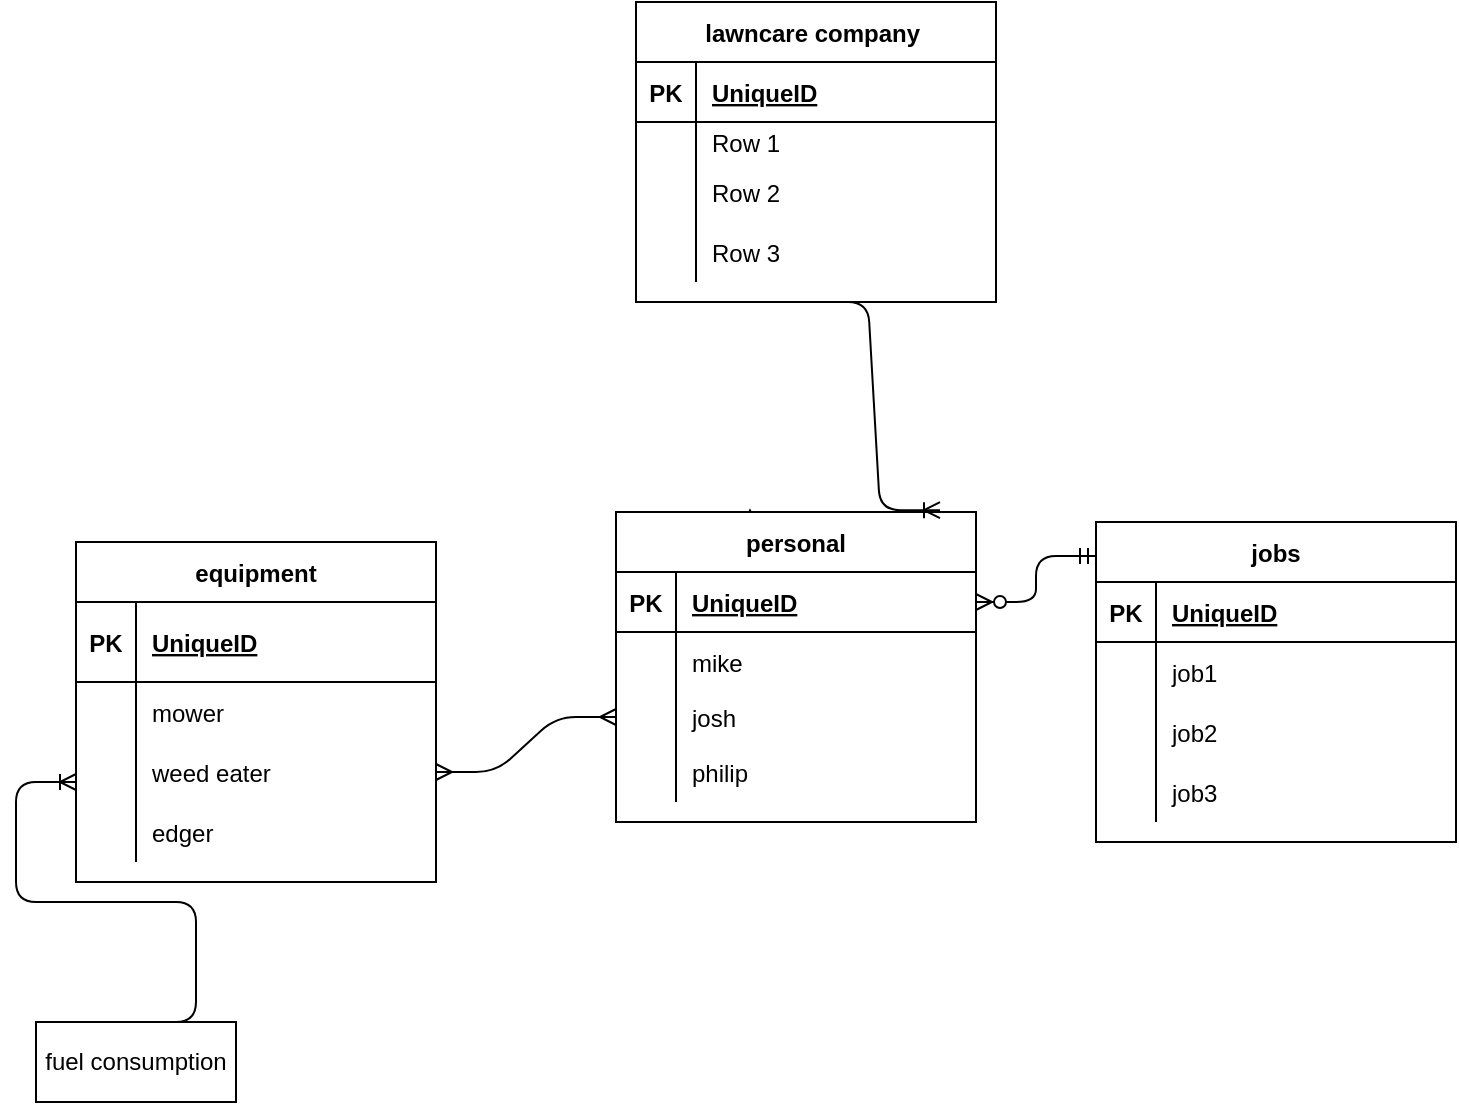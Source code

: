 <mxfile version="14.4.6" type="github">
  <diagram id="IyqJfg2l3HKBQ_KnVfjA" name="Page-1">
    <mxGraphModel dx="2272" dy="794" grid="1" gridSize="10" guides="1" tooltips="1" connect="1" arrows="1" fold="1" page="1" pageScale="1" pageWidth="850" pageHeight="1100" math="0" shadow="0">
      <root>
        <mxCell id="0" />
        <mxCell id="1" parent="0" />
        <mxCell id="uirbHqGQv4FEbiW8RKk9-1" value="lawncare company " style="shape=table;startSize=30;container=1;collapsible=1;childLayout=tableLayout;fixedRows=1;rowLines=0;fontStyle=1;align=center;resizeLast=1;" vertex="1" parent="1">
          <mxGeometry x="310" y="20" width="180" height="150" as="geometry" />
        </mxCell>
        <mxCell id="uirbHqGQv4FEbiW8RKk9-2" value="" style="shape=partialRectangle;collapsible=0;dropTarget=0;pointerEvents=0;fillColor=none;top=0;left=0;bottom=1;right=0;points=[[0,0.5],[1,0.5]];portConstraint=eastwest;" vertex="1" parent="uirbHqGQv4FEbiW8RKk9-1">
          <mxGeometry y="30" width="180" height="30" as="geometry" />
        </mxCell>
        <mxCell id="uirbHqGQv4FEbiW8RKk9-3" value="PK" style="shape=partialRectangle;connectable=0;fillColor=none;top=0;left=0;bottom=0;right=0;fontStyle=1;overflow=hidden;" vertex="1" parent="uirbHqGQv4FEbiW8RKk9-2">
          <mxGeometry width="30" height="30" as="geometry" />
        </mxCell>
        <mxCell id="uirbHqGQv4FEbiW8RKk9-4" value="UniqueID" style="shape=partialRectangle;connectable=0;fillColor=none;top=0;left=0;bottom=0;right=0;align=left;spacingLeft=6;fontStyle=5;overflow=hidden;" vertex="1" parent="uirbHqGQv4FEbiW8RKk9-2">
          <mxGeometry x="30" width="150" height="30" as="geometry" />
        </mxCell>
        <mxCell id="uirbHqGQv4FEbiW8RKk9-5" value="" style="shape=partialRectangle;collapsible=0;dropTarget=0;pointerEvents=0;fillColor=none;top=0;left=0;bottom=0;right=0;points=[[0,0.5],[1,0.5]];portConstraint=eastwest;" vertex="1" parent="uirbHqGQv4FEbiW8RKk9-1">
          <mxGeometry y="60" width="180" height="20" as="geometry" />
        </mxCell>
        <mxCell id="uirbHqGQv4FEbiW8RKk9-6" value="" style="shape=partialRectangle;connectable=0;fillColor=none;top=0;left=0;bottom=0;right=0;editable=1;overflow=hidden;" vertex="1" parent="uirbHqGQv4FEbiW8RKk9-5">
          <mxGeometry width="30" height="20" as="geometry" />
        </mxCell>
        <mxCell id="uirbHqGQv4FEbiW8RKk9-7" value="Row 1" style="shape=partialRectangle;connectable=0;fillColor=none;top=0;left=0;bottom=0;right=0;align=left;spacingLeft=6;overflow=hidden;" vertex="1" parent="uirbHqGQv4FEbiW8RKk9-5">
          <mxGeometry x="30" width="150" height="20" as="geometry" />
        </mxCell>
        <mxCell id="uirbHqGQv4FEbiW8RKk9-8" value="" style="shape=partialRectangle;collapsible=0;dropTarget=0;pointerEvents=0;fillColor=none;top=0;left=0;bottom=0;right=0;points=[[0,0.5],[1,0.5]];portConstraint=eastwest;" vertex="1" parent="uirbHqGQv4FEbiW8RKk9-1">
          <mxGeometry y="80" width="180" height="30" as="geometry" />
        </mxCell>
        <mxCell id="uirbHqGQv4FEbiW8RKk9-9" value="" style="shape=partialRectangle;connectable=0;fillColor=none;top=0;left=0;bottom=0;right=0;editable=1;overflow=hidden;" vertex="1" parent="uirbHqGQv4FEbiW8RKk9-8">
          <mxGeometry width="30" height="30" as="geometry" />
        </mxCell>
        <mxCell id="uirbHqGQv4FEbiW8RKk9-10" value="Row 2" style="shape=partialRectangle;connectable=0;fillColor=none;top=0;left=0;bottom=0;right=0;align=left;spacingLeft=6;overflow=hidden;" vertex="1" parent="uirbHqGQv4FEbiW8RKk9-8">
          <mxGeometry x="30" width="150" height="30" as="geometry" />
        </mxCell>
        <mxCell id="uirbHqGQv4FEbiW8RKk9-11" value="" style="shape=partialRectangle;collapsible=0;dropTarget=0;pointerEvents=0;fillColor=none;top=0;left=0;bottom=0;right=0;points=[[0,0.5],[1,0.5]];portConstraint=eastwest;" vertex="1" parent="uirbHqGQv4FEbiW8RKk9-1">
          <mxGeometry y="110" width="180" height="30" as="geometry" />
        </mxCell>
        <mxCell id="uirbHqGQv4FEbiW8RKk9-12" value="" style="shape=partialRectangle;connectable=0;fillColor=none;top=0;left=0;bottom=0;right=0;editable=1;overflow=hidden;" vertex="1" parent="uirbHqGQv4FEbiW8RKk9-11">
          <mxGeometry width="30" height="30" as="geometry" />
        </mxCell>
        <mxCell id="uirbHqGQv4FEbiW8RKk9-13" value="Row 3" style="shape=partialRectangle;connectable=0;fillColor=none;top=0;left=0;bottom=0;right=0;align=left;spacingLeft=6;overflow=hidden;" vertex="1" parent="uirbHqGQv4FEbiW8RKk9-11">
          <mxGeometry x="30" width="150" height="30" as="geometry" />
        </mxCell>
        <mxCell id="uirbHqGQv4FEbiW8RKk9-14" value="equipment" style="shape=table;startSize=30;container=1;collapsible=1;childLayout=tableLayout;fixedRows=1;rowLines=0;fontStyle=1;align=center;resizeLast=1;" vertex="1" parent="1">
          <mxGeometry x="30" y="290" width="180" height="170" as="geometry" />
        </mxCell>
        <mxCell id="uirbHqGQv4FEbiW8RKk9-15" value="" style="shape=partialRectangle;collapsible=0;dropTarget=0;pointerEvents=0;fillColor=none;top=0;left=0;bottom=1;right=0;points=[[0,0.5],[1,0.5]];portConstraint=eastwest;" vertex="1" parent="uirbHqGQv4FEbiW8RKk9-14">
          <mxGeometry y="30" width="180" height="40" as="geometry" />
        </mxCell>
        <mxCell id="uirbHqGQv4FEbiW8RKk9-16" value="PK" style="shape=partialRectangle;connectable=0;fillColor=none;top=0;left=0;bottom=0;right=0;fontStyle=1;overflow=hidden;" vertex="1" parent="uirbHqGQv4FEbiW8RKk9-15">
          <mxGeometry width="30" height="40" as="geometry" />
        </mxCell>
        <mxCell id="uirbHqGQv4FEbiW8RKk9-17" value="UniqueID" style="shape=partialRectangle;connectable=0;fillColor=none;top=0;left=0;bottom=0;right=0;align=left;spacingLeft=6;fontStyle=5;overflow=hidden;" vertex="1" parent="uirbHqGQv4FEbiW8RKk9-15">
          <mxGeometry x="30" width="150" height="40" as="geometry" />
        </mxCell>
        <mxCell id="uirbHqGQv4FEbiW8RKk9-18" value="" style="shape=partialRectangle;collapsible=0;dropTarget=0;pointerEvents=0;fillColor=none;top=0;left=0;bottom=0;right=0;points=[[0,0.5],[1,0.5]];portConstraint=eastwest;" vertex="1" parent="uirbHqGQv4FEbiW8RKk9-14">
          <mxGeometry y="70" width="180" height="30" as="geometry" />
        </mxCell>
        <mxCell id="uirbHqGQv4FEbiW8RKk9-19" value="" style="shape=partialRectangle;connectable=0;fillColor=none;top=0;left=0;bottom=0;right=0;editable=1;overflow=hidden;" vertex="1" parent="uirbHqGQv4FEbiW8RKk9-18">
          <mxGeometry width="30" height="30" as="geometry" />
        </mxCell>
        <mxCell id="uirbHqGQv4FEbiW8RKk9-20" value="mower" style="shape=partialRectangle;connectable=0;fillColor=none;top=0;left=0;bottom=0;right=0;align=left;spacingLeft=6;overflow=hidden;" vertex="1" parent="uirbHqGQv4FEbiW8RKk9-18">
          <mxGeometry x="30" width="150" height="30" as="geometry" />
        </mxCell>
        <mxCell id="uirbHqGQv4FEbiW8RKk9-21" value="" style="shape=partialRectangle;collapsible=0;dropTarget=0;pointerEvents=0;fillColor=none;top=0;left=0;bottom=0;right=0;points=[[0,0.5],[1,0.5]];portConstraint=eastwest;" vertex="1" parent="uirbHqGQv4FEbiW8RKk9-14">
          <mxGeometry y="100" width="180" height="30" as="geometry" />
        </mxCell>
        <mxCell id="uirbHqGQv4FEbiW8RKk9-22" value="" style="shape=partialRectangle;connectable=0;fillColor=none;top=0;left=0;bottom=0;right=0;editable=1;overflow=hidden;" vertex="1" parent="uirbHqGQv4FEbiW8RKk9-21">
          <mxGeometry width="30" height="30" as="geometry" />
        </mxCell>
        <mxCell id="uirbHqGQv4FEbiW8RKk9-23" value="weed eater" style="shape=partialRectangle;connectable=0;fillColor=none;top=0;left=0;bottom=0;right=0;align=left;spacingLeft=6;overflow=hidden;" vertex="1" parent="uirbHqGQv4FEbiW8RKk9-21">
          <mxGeometry x="30" width="150" height="30" as="geometry" />
        </mxCell>
        <mxCell id="uirbHqGQv4FEbiW8RKk9-24" value="" style="shape=partialRectangle;collapsible=0;dropTarget=0;pointerEvents=0;fillColor=none;top=0;left=0;bottom=0;right=0;points=[[0,0.5],[1,0.5]];portConstraint=eastwest;" vertex="1" parent="uirbHqGQv4FEbiW8RKk9-14">
          <mxGeometry y="130" width="180" height="30" as="geometry" />
        </mxCell>
        <mxCell id="uirbHqGQv4FEbiW8RKk9-25" value="" style="shape=partialRectangle;connectable=0;fillColor=none;top=0;left=0;bottom=0;right=0;editable=1;overflow=hidden;" vertex="1" parent="uirbHqGQv4FEbiW8RKk9-24">
          <mxGeometry width="30" height="30" as="geometry" />
        </mxCell>
        <mxCell id="uirbHqGQv4FEbiW8RKk9-26" value="edger" style="shape=partialRectangle;connectable=0;fillColor=none;top=0;left=0;bottom=0;right=0;align=left;spacingLeft=6;overflow=hidden;" vertex="1" parent="uirbHqGQv4FEbiW8RKk9-24">
          <mxGeometry x="30" width="150" height="30" as="geometry" />
        </mxCell>
        <mxCell id="uirbHqGQv4FEbiW8RKk9-40" style="edgeStyle=orthogonalEdgeStyle;rounded=0;orthogonalLoop=1;jettySize=auto;html=1;exitX=0.5;exitY=0;exitDx=0;exitDy=0;entryX=0.372;entryY=-0.012;entryDx=0;entryDy=0;entryPerimeter=0;" edge="1" parent="1" source="uirbHqGQv4FEbiW8RKk9-27" target="uirbHqGQv4FEbiW8RKk9-27">
          <mxGeometry relative="1" as="geometry" />
        </mxCell>
        <mxCell id="uirbHqGQv4FEbiW8RKk9-41" value="jobs" style="shape=table;startSize=30;container=1;collapsible=1;childLayout=tableLayout;fixedRows=1;rowLines=0;fontStyle=1;align=center;resizeLast=1;" vertex="1" parent="1">
          <mxGeometry x="540" y="280" width="180" height="160" as="geometry" />
        </mxCell>
        <mxCell id="uirbHqGQv4FEbiW8RKk9-42" value="" style="shape=partialRectangle;collapsible=0;dropTarget=0;pointerEvents=0;fillColor=none;top=0;left=0;bottom=1;right=0;points=[[0,0.5],[1,0.5]];portConstraint=eastwest;" vertex="1" parent="uirbHqGQv4FEbiW8RKk9-41">
          <mxGeometry y="30" width="180" height="30" as="geometry" />
        </mxCell>
        <mxCell id="uirbHqGQv4FEbiW8RKk9-43" value="PK" style="shape=partialRectangle;connectable=0;fillColor=none;top=0;left=0;bottom=0;right=0;fontStyle=1;overflow=hidden;" vertex="1" parent="uirbHqGQv4FEbiW8RKk9-42">
          <mxGeometry width="30" height="30" as="geometry" />
        </mxCell>
        <mxCell id="uirbHqGQv4FEbiW8RKk9-44" value="UniqueID" style="shape=partialRectangle;connectable=0;fillColor=none;top=0;left=0;bottom=0;right=0;align=left;spacingLeft=6;fontStyle=5;overflow=hidden;" vertex="1" parent="uirbHqGQv4FEbiW8RKk9-42">
          <mxGeometry x="30" width="150" height="30" as="geometry" />
        </mxCell>
        <mxCell id="uirbHqGQv4FEbiW8RKk9-45" value="" style="shape=partialRectangle;collapsible=0;dropTarget=0;pointerEvents=0;fillColor=none;top=0;left=0;bottom=0;right=0;points=[[0,0.5],[1,0.5]];portConstraint=eastwest;" vertex="1" parent="uirbHqGQv4FEbiW8RKk9-41">
          <mxGeometry y="60" width="180" height="30" as="geometry" />
        </mxCell>
        <mxCell id="uirbHqGQv4FEbiW8RKk9-46" value="" style="shape=partialRectangle;connectable=0;fillColor=none;top=0;left=0;bottom=0;right=0;editable=1;overflow=hidden;" vertex="1" parent="uirbHqGQv4FEbiW8RKk9-45">
          <mxGeometry width="30" height="30" as="geometry" />
        </mxCell>
        <mxCell id="uirbHqGQv4FEbiW8RKk9-47" value="job1" style="shape=partialRectangle;connectable=0;fillColor=none;top=0;left=0;bottom=0;right=0;align=left;spacingLeft=6;overflow=hidden;" vertex="1" parent="uirbHqGQv4FEbiW8RKk9-45">
          <mxGeometry x="30" width="150" height="30" as="geometry" />
        </mxCell>
        <mxCell id="uirbHqGQv4FEbiW8RKk9-48" value="" style="shape=partialRectangle;collapsible=0;dropTarget=0;pointerEvents=0;fillColor=none;top=0;left=0;bottom=0;right=0;points=[[0,0.5],[1,0.5]];portConstraint=eastwest;" vertex="1" parent="uirbHqGQv4FEbiW8RKk9-41">
          <mxGeometry y="90" width="180" height="30" as="geometry" />
        </mxCell>
        <mxCell id="uirbHqGQv4FEbiW8RKk9-49" value="" style="shape=partialRectangle;connectable=0;fillColor=none;top=0;left=0;bottom=0;right=0;editable=1;overflow=hidden;" vertex="1" parent="uirbHqGQv4FEbiW8RKk9-48">
          <mxGeometry width="30" height="30" as="geometry" />
        </mxCell>
        <mxCell id="uirbHqGQv4FEbiW8RKk9-50" value="job2" style="shape=partialRectangle;connectable=0;fillColor=none;top=0;left=0;bottom=0;right=0;align=left;spacingLeft=6;overflow=hidden;" vertex="1" parent="uirbHqGQv4FEbiW8RKk9-48">
          <mxGeometry x="30" width="150" height="30" as="geometry" />
        </mxCell>
        <mxCell id="uirbHqGQv4FEbiW8RKk9-51" value="" style="shape=partialRectangle;collapsible=0;dropTarget=0;pointerEvents=0;fillColor=none;top=0;left=0;bottom=0;right=0;points=[[0,0.5],[1,0.5]];portConstraint=eastwest;" vertex="1" parent="uirbHqGQv4FEbiW8RKk9-41">
          <mxGeometry y="120" width="180" height="30" as="geometry" />
        </mxCell>
        <mxCell id="uirbHqGQv4FEbiW8RKk9-52" value="" style="shape=partialRectangle;connectable=0;fillColor=none;top=0;left=0;bottom=0;right=0;editable=1;overflow=hidden;" vertex="1" parent="uirbHqGQv4FEbiW8RKk9-51">
          <mxGeometry width="30" height="30" as="geometry" />
        </mxCell>
        <mxCell id="uirbHqGQv4FEbiW8RKk9-53" value="job3" style="shape=partialRectangle;connectable=0;fillColor=none;top=0;left=0;bottom=0;right=0;align=left;spacingLeft=6;overflow=hidden;" vertex="1" parent="uirbHqGQv4FEbiW8RKk9-51">
          <mxGeometry x="30" width="150" height="30" as="geometry" />
        </mxCell>
        <mxCell id="uirbHqGQv4FEbiW8RKk9-55" value="" style="edgeStyle=entityRelationEdgeStyle;fontSize=12;html=1;endArrow=ERmany;startArrow=ERmany;entryX=0;entryY=0.5;entryDx=0;entryDy=0;" edge="1" parent="1" source="uirbHqGQv4FEbiW8RKk9-21" target="uirbHqGQv4FEbiW8RKk9-34">
          <mxGeometry width="100" height="100" relative="1" as="geometry">
            <mxPoint x="370" y="460" as="sourcePoint" />
            <mxPoint x="470" y="360" as="targetPoint" />
          </mxGeometry>
        </mxCell>
        <mxCell id="uirbHqGQv4FEbiW8RKk9-27" value="personal" style="shape=table;startSize=30;container=1;collapsible=1;childLayout=tableLayout;fixedRows=1;rowLines=0;fontStyle=1;align=center;resizeLast=1;" vertex="1" parent="1">
          <mxGeometry x="300" y="275" width="180" height="155" as="geometry" />
        </mxCell>
        <mxCell id="uirbHqGQv4FEbiW8RKk9-28" value="" style="shape=partialRectangle;collapsible=0;dropTarget=0;pointerEvents=0;fillColor=none;top=0;left=0;bottom=1;right=0;points=[[0,0.5],[1,0.5]];portConstraint=eastwest;" vertex="1" parent="uirbHqGQv4FEbiW8RKk9-27">
          <mxGeometry y="30" width="180" height="30" as="geometry" />
        </mxCell>
        <mxCell id="uirbHqGQv4FEbiW8RKk9-29" value="PK" style="shape=partialRectangle;connectable=0;fillColor=none;top=0;left=0;bottom=0;right=0;fontStyle=1;overflow=hidden;" vertex="1" parent="uirbHqGQv4FEbiW8RKk9-28">
          <mxGeometry width="30" height="30" as="geometry" />
        </mxCell>
        <mxCell id="uirbHqGQv4FEbiW8RKk9-30" value="UniqueID" style="shape=partialRectangle;connectable=0;fillColor=none;top=0;left=0;bottom=0;right=0;align=left;spacingLeft=6;fontStyle=5;overflow=hidden;" vertex="1" parent="uirbHqGQv4FEbiW8RKk9-28">
          <mxGeometry x="30" width="150" height="30" as="geometry" />
        </mxCell>
        <mxCell id="uirbHqGQv4FEbiW8RKk9-31" value="" style="shape=partialRectangle;collapsible=0;dropTarget=0;pointerEvents=0;fillColor=none;top=0;left=0;bottom=0;right=0;points=[[0,0.5],[1,0.5]];portConstraint=eastwest;" vertex="1" parent="uirbHqGQv4FEbiW8RKk9-27">
          <mxGeometry y="60" width="180" height="30" as="geometry" />
        </mxCell>
        <mxCell id="uirbHqGQv4FEbiW8RKk9-32" value="" style="shape=partialRectangle;connectable=0;fillColor=none;top=0;left=0;bottom=0;right=0;editable=1;overflow=hidden;" vertex="1" parent="uirbHqGQv4FEbiW8RKk9-31">
          <mxGeometry width="30" height="30" as="geometry" />
        </mxCell>
        <mxCell id="uirbHqGQv4FEbiW8RKk9-33" value="mike" style="shape=partialRectangle;connectable=0;fillColor=none;top=0;left=0;bottom=0;right=0;align=left;spacingLeft=6;overflow=hidden;" vertex="1" parent="uirbHqGQv4FEbiW8RKk9-31">
          <mxGeometry x="30" width="150" height="30" as="geometry" />
        </mxCell>
        <mxCell id="uirbHqGQv4FEbiW8RKk9-34" value="" style="shape=partialRectangle;collapsible=0;dropTarget=0;pointerEvents=0;fillColor=none;top=0;left=0;bottom=0;right=0;points=[[0,0.5],[1,0.5]];portConstraint=eastwest;" vertex="1" parent="uirbHqGQv4FEbiW8RKk9-27">
          <mxGeometry y="90" width="180" height="25" as="geometry" />
        </mxCell>
        <mxCell id="uirbHqGQv4FEbiW8RKk9-35" value="" style="shape=partialRectangle;connectable=0;fillColor=none;top=0;left=0;bottom=0;right=0;editable=1;overflow=hidden;" vertex="1" parent="uirbHqGQv4FEbiW8RKk9-34">
          <mxGeometry width="30" height="25" as="geometry" />
        </mxCell>
        <mxCell id="uirbHqGQv4FEbiW8RKk9-36" value="josh" style="shape=partialRectangle;connectable=0;fillColor=none;top=0;left=0;bottom=0;right=0;align=left;spacingLeft=6;overflow=hidden;" vertex="1" parent="uirbHqGQv4FEbiW8RKk9-34">
          <mxGeometry x="30" width="150" height="25" as="geometry" />
        </mxCell>
        <mxCell id="uirbHqGQv4FEbiW8RKk9-37" value="" style="shape=partialRectangle;collapsible=0;dropTarget=0;pointerEvents=0;fillColor=none;top=0;left=0;bottom=0;right=0;points=[[0,0.5],[1,0.5]];portConstraint=eastwest;" vertex="1" parent="uirbHqGQv4FEbiW8RKk9-27">
          <mxGeometry y="115" width="180" height="30" as="geometry" />
        </mxCell>
        <mxCell id="uirbHqGQv4FEbiW8RKk9-38" value="" style="shape=partialRectangle;connectable=0;fillColor=none;top=0;left=0;bottom=0;right=0;editable=1;overflow=hidden;" vertex="1" parent="uirbHqGQv4FEbiW8RKk9-37">
          <mxGeometry width="30" height="30" as="geometry" />
        </mxCell>
        <mxCell id="uirbHqGQv4FEbiW8RKk9-39" value="philip" style="shape=partialRectangle;connectable=0;fillColor=none;top=0;left=0;bottom=0;right=0;align=left;spacingLeft=6;overflow=hidden;" vertex="1" parent="uirbHqGQv4FEbiW8RKk9-37">
          <mxGeometry x="30" width="150" height="30" as="geometry" />
        </mxCell>
        <mxCell id="uirbHqGQv4FEbiW8RKk9-60" value="" style="edgeStyle=entityRelationEdgeStyle;fontSize=12;html=1;endArrow=ERoneToMany;exitX=0.478;exitY=1.333;exitDx=0;exitDy=0;exitPerimeter=0;entryX=0.9;entryY=-0.006;entryDx=0;entryDy=0;entryPerimeter=0;" edge="1" parent="1" source="uirbHqGQv4FEbiW8RKk9-11" target="uirbHqGQv4FEbiW8RKk9-27">
          <mxGeometry width="100" height="100" relative="1" as="geometry">
            <mxPoint x="380" y="440" as="sourcePoint" />
            <mxPoint x="396" y="280" as="targetPoint" />
          </mxGeometry>
        </mxCell>
        <mxCell id="uirbHqGQv4FEbiW8RKk9-61" value="" style="edgeStyle=entityRelationEdgeStyle;fontSize=12;html=1;endArrow=ERzeroToMany;startArrow=ERmandOne;entryX=1;entryY=0.5;entryDx=0;entryDy=0;exitX=0;exitY=0.106;exitDx=0;exitDy=0;exitPerimeter=0;" edge="1" parent="1" source="uirbHqGQv4FEbiW8RKk9-41" target="uirbHqGQv4FEbiW8RKk9-28">
          <mxGeometry width="100" height="100" relative="1" as="geometry">
            <mxPoint x="570" y="250" as="sourcePoint" />
            <mxPoint x="480" y="340" as="targetPoint" />
          </mxGeometry>
        </mxCell>
        <mxCell id="uirbHqGQv4FEbiW8RKk9-62" value="fuel consumption" style="whiteSpace=wrap;html=1;align=center;" vertex="1" parent="1">
          <mxGeometry x="10" y="530" width="100" height="40" as="geometry" />
        </mxCell>
        <mxCell id="uirbHqGQv4FEbiW8RKk9-63" value="" style="edgeStyle=entityRelationEdgeStyle;fontSize=12;html=1;endArrow=ERoneToMany;exitX=0.5;exitY=0;exitDx=0;exitDy=0;" edge="1" parent="1" source="uirbHqGQv4FEbiW8RKk9-62">
          <mxGeometry width="100" height="100" relative="1" as="geometry">
            <mxPoint x="380" y="440" as="sourcePoint" />
            <mxPoint x="30" y="410" as="targetPoint" />
          </mxGeometry>
        </mxCell>
      </root>
    </mxGraphModel>
  </diagram>
</mxfile>
